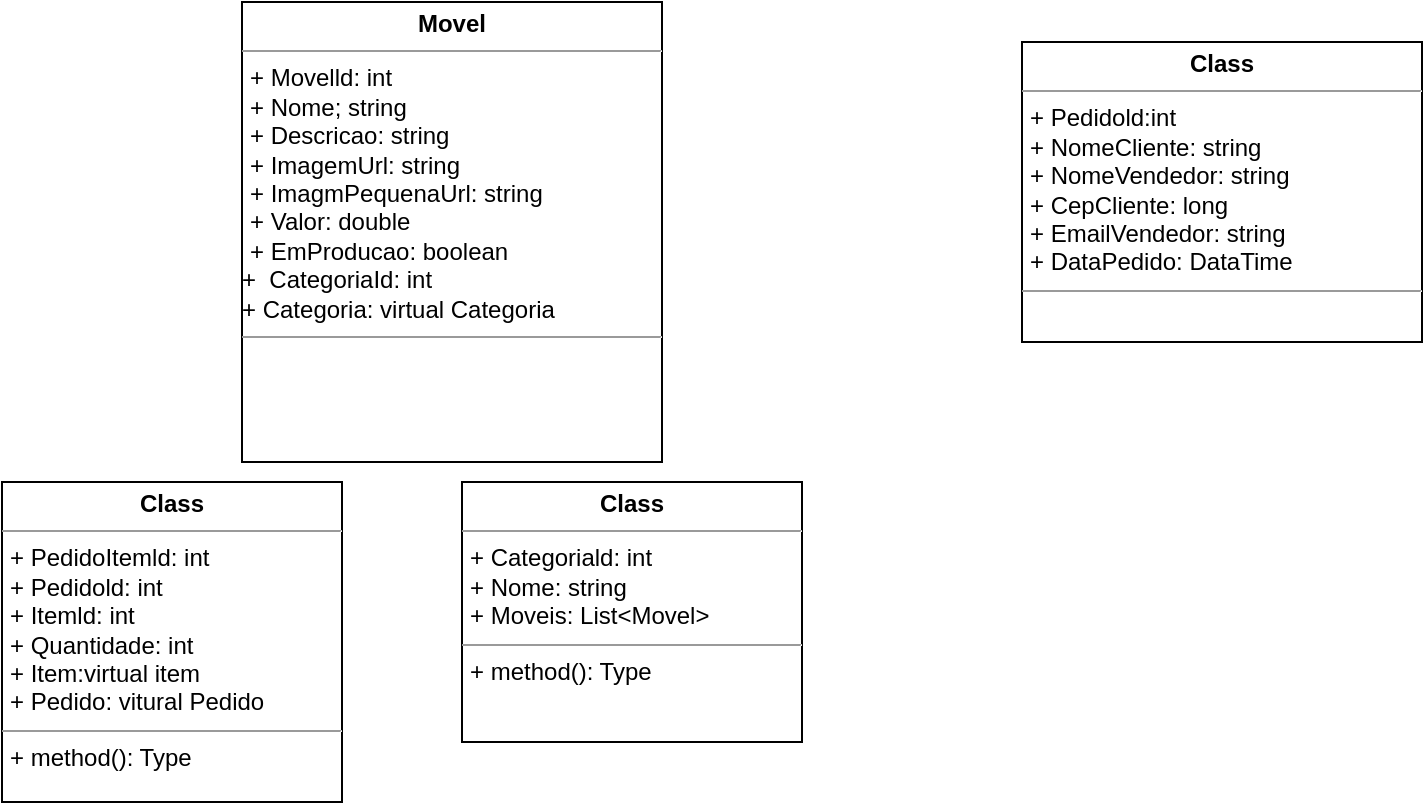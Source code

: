 <mxfile version="21.7.4" type="device">
  <diagram name="Página-1" id="ADT0e0FKfUi2Szi9WFsb">
    <mxGraphModel dx="1050" dy="574" grid="1" gridSize="10" guides="1" tooltips="1" connect="1" arrows="1" fold="1" page="1" pageScale="1" pageWidth="827" pageHeight="1169" math="0" shadow="0">
      <root>
        <mxCell id="0" />
        <mxCell id="1" parent="0" />
        <mxCell id="wg3oyXANyfBcV_HFW0Yd-1" value="&lt;p style=&quot;margin:0px;margin-top:4px;text-align:center;&quot;&gt;&lt;b&gt;Class&lt;/b&gt;&lt;/p&gt;&lt;hr size=&quot;1&quot;&gt;&lt;p style=&quot;margin:0px;margin-left:4px;&quot;&gt;+ Categoriald: int&lt;/p&gt;&lt;p style=&quot;margin:0px;margin-left:4px;&quot;&gt;+ Nome: string&lt;/p&gt;&lt;p style=&quot;margin:0px;margin-left:4px;&quot;&gt;+ Moveis: List&amp;lt;Movel&amp;gt;&lt;/p&gt;&lt;hr size=&quot;1&quot;&gt;&lt;p style=&quot;margin:0px;margin-left:4px;&quot;&gt;+ method(): Type&lt;/p&gt;" style="verticalAlign=top;align=left;overflow=fill;fontSize=12;fontFamily=Helvetica;html=1;whiteSpace=wrap;" parent="1" vertex="1">
          <mxGeometry x="240" y="280" width="170" height="130" as="geometry" />
        </mxCell>
        <mxCell id="wg3oyXANyfBcV_HFW0Yd-2" value="&lt;p style=&quot;margin:0px;margin-top:4px;text-align:center;&quot;&gt;&lt;b&gt;Movel&lt;/b&gt;&lt;/p&gt;&lt;hr size=&quot;1&quot;&gt;&lt;p style=&quot;margin:0px;margin-left:4px;&quot;&gt;+ Movelld: int&lt;/p&gt;&lt;p style=&quot;margin:0px;margin-left:4px;&quot;&gt;+ Nome; string&lt;/p&gt;&lt;p style=&quot;margin:0px;margin-left:4px;&quot;&gt;+ Descricao: string&lt;/p&gt;&lt;p style=&quot;margin:0px;margin-left:4px;&quot;&gt;+ ImagemUrl: string&lt;/p&gt;&lt;p style=&quot;margin:0px;margin-left:4px;&quot;&gt;+ ImagmPequenaUrl: string&lt;/p&gt;&lt;p style=&quot;margin:0px;margin-left:4px;&quot;&gt;+ Valor: double&lt;/p&gt;&lt;p style=&quot;margin:0px;margin-left:4px;&quot;&gt;+ EmProducao: boolean&lt;/p&gt;+&amp;nbsp; CategoriaId: int&lt;br&gt;+ Categoria: virtual Categoria&lt;br&gt;&lt;hr size=&quot;1&quot;&gt;&lt;p style=&quot;margin:0px;margin-left:4px;&quot;&gt;&lt;br&gt;&lt;/p&gt;" style="verticalAlign=top;align=left;overflow=fill;fontSize=12;fontFamily=Helvetica;html=1;whiteSpace=wrap;" parent="1" vertex="1">
          <mxGeometry x="130" y="40" width="210" height="230" as="geometry" />
        </mxCell>
        <mxCell id="wg3oyXANyfBcV_HFW0Yd-3" value="&lt;p style=&quot;margin:0px;margin-top:4px;text-align:center;&quot;&gt;&lt;b&gt;Class&lt;/b&gt;&lt;/p&gt;&lt;hr size=&quot;1&quot;&gt;&lt;p style=&quot;margin:0px;margin-left:4px;&quot;&gt;+ PedidoItemld: int&lt;/p&gt;&lt;p style=&quot;margin:0px;margin-left:4px;&quot;&gt;+ Pedidold: int&lt;/p&gt;&lt;p style=&quot;margin:0px;margin-left:4px;&quot;&gt;+ Itemld: int&lt;/p&gt;&lt;p style=&quot;margin:0px;margin-left:4px;&quot;&gt;+ Quantidade: int&lt;/p&gt;&lt;p style=&quot;margin:0px;margin-left:4px;&quot;&gt;+ Item:virtual item&lt;/p&gt;&lt;p style=&quot;margin:0px;margin-left:4px;&quot;&gt;+ Pedido: vitural Pedido&lt;/p&gt;&lt;hr size=&quot;1&quot;&gt;&lt;p style=&quot;margin:0px;margin-left:4px;&quot;&gt;+ method(): Type&lt;/p&gt;" style="verticalAlign=top;align=left;overflow=fill;fontSize=12;fontFamily=Helvetica;html=1;whiteSpace=wrap;" parent="1" vertex="1">
          <mxGeometry x="10" y="280" width="170" height="160" as="geometry" />
        </mxCell>
        <mxCell id="wg3oyXANyfBcV_HFW0Yd-4" value="&lt;p style=&quot;margin:0px;margin-top:4px;text-align:center;&quot;&gt;&lt;b&gt;Class&lt;/b&gt;&lt;/p&gt;&lt;hr size=&quot;1&quot;&gt;&lt;p style=&quot;margin:0px;margin-left:4px;&quot;&gt;+ Pedidold:int&lt;/p&gt;&lt;p style=&quot;margin:0px;margin-left:4px;&quot;&gt;+ NomeCliente: string&lt;/p&gt;&lt;p style=&quot;margin:0px;margin-left:4px;&quot;&gt;+ NomeVendedor: string&lt;/p&gt;&lt;p style=&quot;margin:0px;margin-left:4px;&quot;&gt;+ CepCliente: long&lt;/p&gt;&lt;p style=&quot;margin:0px;margin-left:4px;&quot;&gt;+ EmailVendedor: string&lt;/p&gt;&lt;p style=&quot;margin:0px;margin-left:4px;&quot;&gt;+ DataPedido: DataTime&lt;/p&gt;&lt;hr size=&quot;1&quot;&gt;&lt;p style=&quot;margin:0px;margin-left:4px;&quot;&gt;&lt;br&gt;&lt;/p&gt;" style="verticalAlign=top;align=left;overflow=fill;fontSize=12;fontFamily=Helvetica;html=1;whiteSpace=wrap;" parent="1" vertex="1">
          <mxGeometry x="520" y="60" width="200" height="150" as="geometry" />
        </mxCell>
      </root>
    </mxGraphModel>
  </diagram>
</mxfile>
